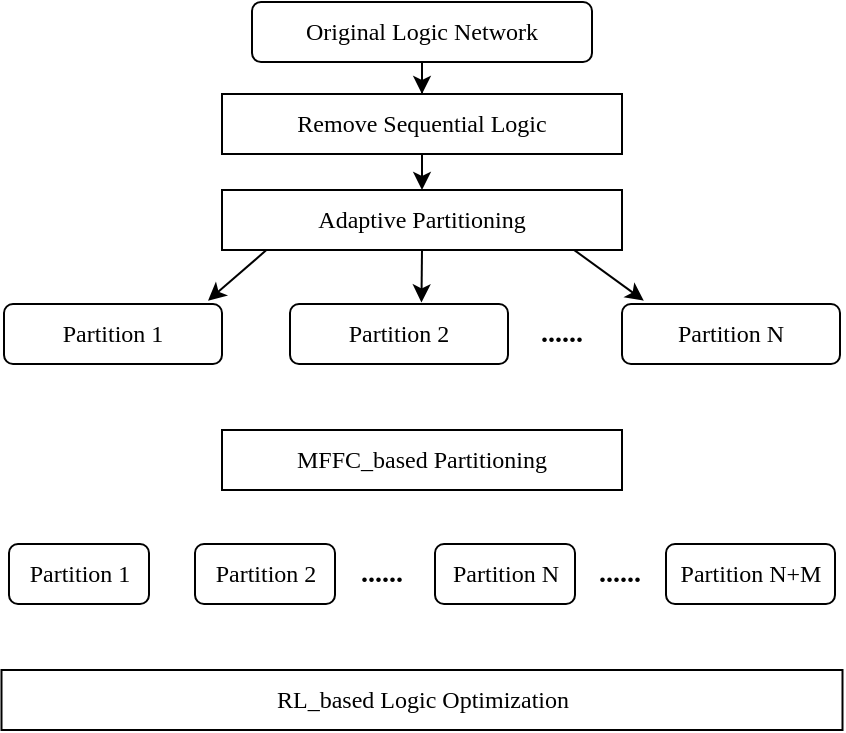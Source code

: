 <mxfile version="23.0.1" type="github">
  <diagram name="第 1 页" id="j_07Ym5FIF2X4ZPxHcAr">
    <mxGraphModel dx="1233" dy="958" grid="1" gridSize="10" guides="1" tooltips="1" connect="1" arrows="1" fold="1" page="1" pageScale="1" pageWidth="291" pageHeight="413" math="0" shadow="0">
      <root>
        <mxCell id="0" />
        <mxCell id="1" parent="0" />
        <mxCell id="RKz9n2dJhe-HLLSOtMHz-3" value="&lt;font face=&quot;Times New Roman&quot;&gt;Adaptive Partitioning&lt;/font&gt;" style="rounded=0;whiteSpace=wrap;html=1;" vertex="1" parent="1">
          <mxGeometry x="46" y="80" width="200" height="30" as="geometry" />
        </mxCell>
        <mxCell id="RKz9n2dJhe-HLLSOtMHz-4" value="&lt;font face=&quot;Times New Roman&quot;&gt;Partition 1&lt;/font&gt;" style="rounded=1;whiteSpace=wrap;html=1;" vertex="1" parent="1">
          <mxGeometry x="-63" y="137" width="109" height="30" as="geometry" />
        </mxCell>
        <mxCell id="RKz9n2dJhe-HLLSOtMHz-5" value="&lt;font face=&quot;Times New Roman&quot;&gt;Partition 2&lt;/font&gt;" style="rounded=1;whiteSpace=wrap;html=1;" vertex="1" parent="1">
          <mxGeometry x="80" y="137" width="109" height="30" as="geometry" />
        </mxCell>
        <mxCell id="RKz9n2dJhe-HLLSOtMHz-6" value="&lt;font size=&quot;1&quot; face=&quot;Times New Roman&quot;&gt;&lt;b style=&quot;font-size: 14px;&quot;&gt;......&lt;/b&gt;&lt;/font&gt;" style="text;html=1;strokeColor=none;fillColor=none;align=center;verticalAlign=middle;whiteSpace=wrap;rounded=0;" vertex="1" parent="1">
          <mxGeometry x="186" y="137" width="60" height="30" as="geometry" />
        </mxCell>
        <mxCell id="RKz9n2dJhe-HLLSOtMHz-7" value="&lt;font face=&quot;Times New Roman&quot;&gt;Partition N&lt;/font&gt;" style="rounded=1;whiteSpace=wrap;html=1;" vertex="1" parent="1">
          <mxGeometry x="246" y="137" width="109" height="30" as="geometry" />
        </mxCell>
        <mxCell id="RKz9n2dJhe-HLLSOtMHz-16" value="" style="endArrow=classic;html=1;rounded=0;exitX=0.111;exitY=1.001;exitDx=0;exitDy=0;exitPerimeter=0;entryX=0.936;entryY=-0.056;entryDx=0;entryDy=0;entryPerimeter=0;" edge="1" parent="1" source="RKz9n2dJhe-HLLSOtMHz-3" target="RKz9n2dJhe-HLLSOtMHz-4">
          <mxGeometry width="50" height="50" relative="1" as="geometry">
            <mxPoint x="46" y="120" as="sourcePoint" />
            <mxPoint x="26" y="140" as="targetPoint" />
          </mxGeometry>
        </mxCell>
        <mxCell id="RKz9n2dJhe-HLLSOtMHz-18" value="" style="endArrow=classic;html=1;rounded=0;exitX=0.5;exitY=1;exitDx=0;exitDy=0;entryX=0.603;entryY=-0.026;entryDx=0;entryDy=0;entryPerimeter=0;" edge="1" parent="1" source="RKz9n2dJhe-HLLSOtMHz-3" target="RKz9n2dJhe-HLLSOtMHz-5">
          <mxGeometry width="50" height="50" relative="1" as="geometry">
            <mxPoint x="120" y="120" as="sourcePoint" />
            <mxPoint x="120" y="140" as="targetPoint" />
          </mxGeometry>
        </mxCell>
        <mxCell id="RKz9n2dJhe-HLLSOtMHz-19" value="" style="endArrow=classic;html=1;rounded=0;exitX=0.88;exitY=0.998;exitDx=0;exitDy=0;exitPerimeter=0;entryX=0.1;entryY=-0.056;entryDx=0;entryDy=0;entryPerimeter=0;" edge="1" parent="1" source="RKz9n2dJhe-HLLSOtMHz-3" target="RKz9n2dJhe-HLLSOtMHz-7">
          <mxGeometry width="50" height="50" relative="1" as="geometry">
            <mxPoint x="230.72" y="120" as="sourcePoint" />
            <mxPoint x="250" y="140" as="targetPoint" />
          </mxGeometry>
        </mxCell>
        <mxCell id="RKz9n2dJhe-HLLSOtMHz-30" style="edgeStyle=orthogonalEdgeStyle;rounded=0;orthogonalLoop=1;jettySize=auto;html=1;" edge="1" parent="1" source="RKz9n2dJhe-HLLSOtMHz-31" target="RKz9n2dJhe-HLLSOtMHz-32">
          <mxGeometry relative="1" as="geometry">
            <mxPoint x="146" y="22" as="targetPoint" />
          </mxGeometry>
        </mxCell>
        <mxCell id="RKz9n2dJhe-HLLSOtMHz-31" value="&lt;font face=&quot;Times New Roman&quot;&gt;Original Logic Network&lt;/font&gt;" style="rounded=1;whiteSpace=wrap;html=1;" vertex="1" parent="1">
          <mxGeometry x="61" y="-14" width="170" height="30" as="geometry" />
        </mxCell>
        <mxCell id="RKz9n2dJhe-HLLSOtMHz-34" style="edgeStyle=orthogonalEdgeStyle;rounded=0;orthogonalLoop=1;jettySize=auto;html=1;entryX=0.5;entryY=0;entryDx=0;entryDy=0;" edge="1" parent="1" source="RKz9n2dJhe-HLLSOtMHz-32" target="RKz9n2dJhe-HLLSOtMHz-3">
          <mxGeometry relative="1" as="geometry">
            <Array as="points">
              <mxPoint x="146" y="80" />
              <mxPoint x="146" y="80" />
            </Array>
          </mxGeometry>
        </mxCell>
        <mxCell id="RKz9n2dJhe-HLLSOtMHz-32" value="&lt;font face=&quot;Times New Roman&quot;&gt;Remove Sequential Logic&lt;/font&gt;" style="rounded=0;whiteSpace=wrap;html=1;" vertex="1" parent="1">
          <mxGeometry x="46" y="32" width="200" height="30" as="geometry" />
        </mxCell>
        <mxCell id="RKz9n2dJhe-HLLSOtMHz-35" value="&lt;font face=&quot;Times New Roman&quot;&gt;MFFC_based Partitioning&lt;/font&gt;" style="rounded=0;whiteSpace=wrap;html=1;" vertex="1" parent="1">
          <mxGeometry x="46" y="200" width="200" height="30" as="geometry" />
        </mxCell>
        <mxCell id="RKz9n2dJhe-HLLSOtMHz-58" value="&lt;font face=&quot;Times New Roman&quot;&gt;Partition 1&lt;/font&gt;" style="rounded=1;whiteSpace=wrap;html=1;" vertex="1" parent="1">
          <mxGeometry x="-60.5" y="257" width="70" height="30" as="geometry" />
        </mxCell>
        <mxCell id="RKz9n2dJhe-HLLSOtMHz-59" value="&lt;font face=&quot;Times New Roman&quot;&gt;Partition 2&lt;/font&gt;" style="rounded=1;whiteSpace=wrap;html=1;" vertex="1" parent="1">
          <mxGeometry x="32.5" y="257" width="70" height="30" as="geometry" />
        </mxCell>
        <mxCell id="RKz9n2dJhe-HLLSOtMHz-60" value="&lt;font face=&quot;Times New Roman&quot;&gt;Partition N&lt;/font&gt;" style="rounded=1;whiteSpace=wrap;html=1;" vertex="1" parent="1">
          <mxGeometry x="152.5" y="257" width="70" height="30" as="geometry" />
        </mxCell>
        <mxCell id="RKz9n2dJhe-HLLSOtMHz-61" value="&lt;font size=&quot;1&quot; face=&quot;Times New Roman&quot;&gt;&lt;b style=&quot;font-size: 14px;&quot;&gt;......&lt;/b&gt;&lt;/font&gt;" style="text;html=1;strokeColor=none;fillColor=none;align=center;verticalAlign=middle;whiteSpace=wrap;rounded=0;" vertex="1" parent="1">
          <mxGeometry x="95.5" y="257" width="60" height="30" as="geometry" />
        </mxCell>
        <mxCell id="RKz9n2dJhe-HLLSOtMHz-62" value="&lt;font size=&quot;1&quot; face=&quot;Times New Roman&quot;&gt;&lt;b style=&quot;font-size: 14px;&quot;&gt;......&lt;/b&gt;&lt;/font&gt;" style="text;html=1;strokeColor=none;fillColor=none;align=center;verticalAlign=middle;whiteSpace=wrap;rounded=0;" vertex="1" parent="1">
          <mxGeometry x="214.5" y="257" width="60" height="30" as="geometry" />
        </mxCell>
        <mxCell id="RKz9n2dJhe-HLLSOtMHz-63" value="&lt;font face=&quot;Times New Roman&quot;&gt;Partition N+M&lt;/font&gt;" style="rounded=1;whiteSpace=wrap;html=1;" vertex="1" parent="1">
          <mxGeometry x="268" y="257" width="84.5" height="30" as="geometry" />
        </mxCell>
        <mxCell id="RKz9n2dJhe-HLLSOtMHz-64" value="&lt;font face=&quot;Times New Roman&quot;&gt;RL_based Logic Optimization&lt;/font&gt;" style="rounded=0;whiteSpace=wrap;html=1;" vertex="1" parent="1">
          <mxGeometry x="-64.25" y="320" width="420.5" height="30" as="geometry" />
        </mxCell>
      </root>
    </mxGraphModel>
  </diagram>
</mxfile>
